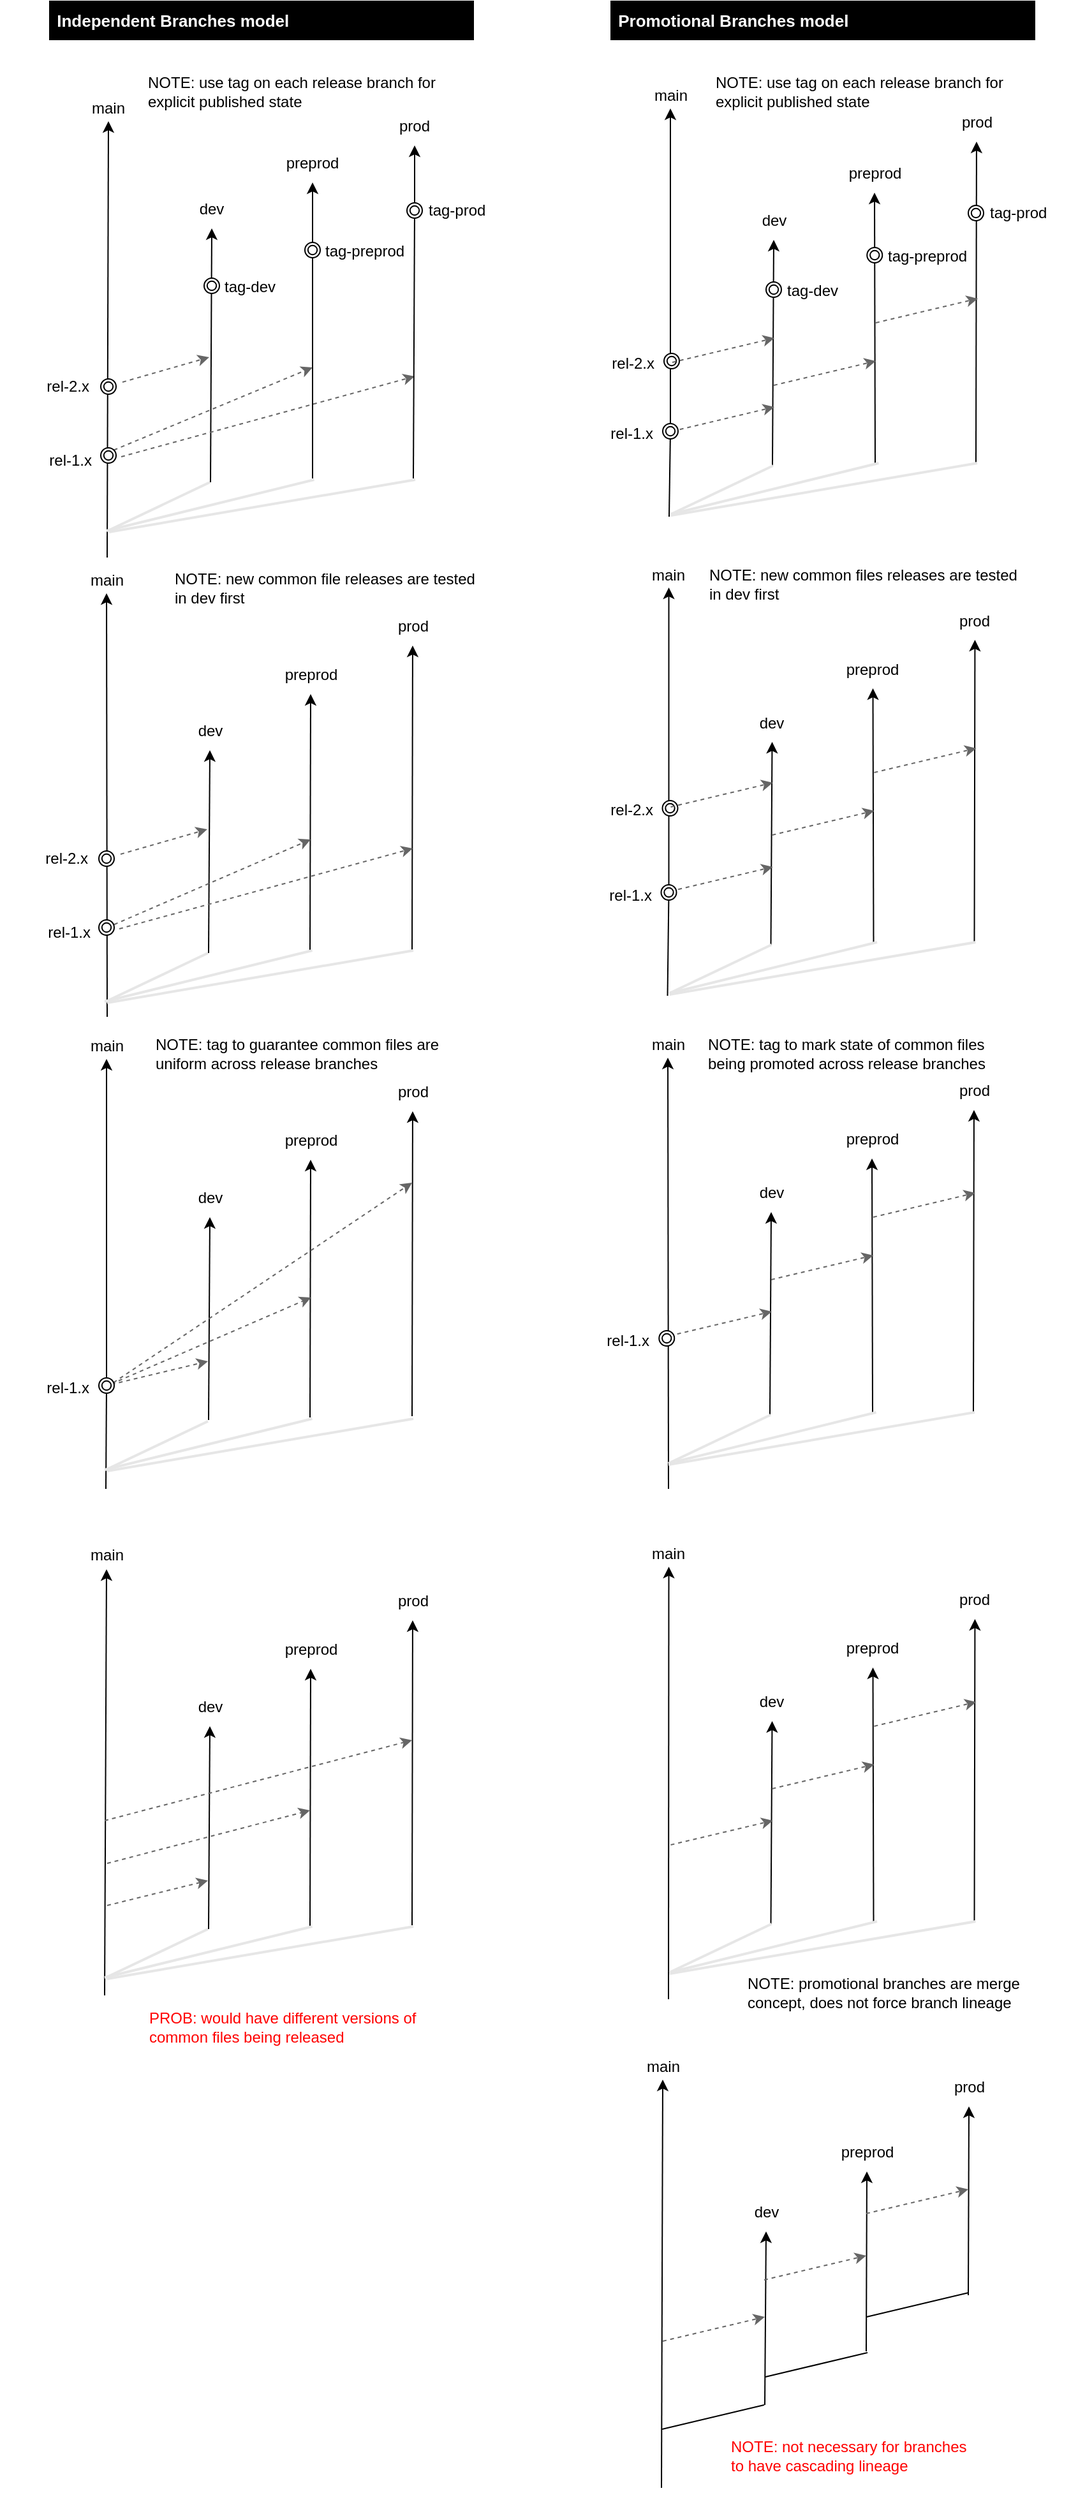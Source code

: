 <mxfile version="20.8.10" type="github">
  <diagram name="Page-1" id="BfglhBFAaLgnUbkgtS8U">
    <mxGraphModel dx="1004" dy="757" grid="1" gridSize="10" guides="1" tooltips="1" connect="1" arrows="1" fold="1" page="1" pageScale="1" pageWidth="850" pageHeight="1100" math="0" shadow="0">
      <root>
        <mxCell id="0" />
        <mxCell id="1" parent="0" />
        <mxCell id="_kzCFRDFW5OItWKDNAEy-1" value="" style="endArrow=classic;html=1;rounded=0;startArrow=none;" parent="1" edge="1">
          <mxGeometry width="50" height="50" relative="1" as="geometry">
            <mxPoint x="120" y="460" as="sourcePoint" />
            <mxPoint x="121" y="118" as="targetPoint" />
          </mxGeometry>
        </mxCell>
        <mxCell id="_kzCFRDFW5OItWKDNAEy-4" value="" style="endArrow=classic;html=1;rounded=0;entryX=0.5;entryY=1;entryDx=0;entryDy=0;" parent="1" target="_kzCFRDFW5OItWKDNAEy-9" edge="1">
          <mxGeometry width="50" height="50" relative="1" as="geometry">
            <mxPoint x="201" y="401" as="sourcePoint" />
            <mxPoint x="201" y="311" as="targetPoint" />
          </mxGeometry>
        </mxCell>
        <mxCell id="_kzCFRDFW5OItWKDNAEy-5" value="main" style="text;strokeColor=none;align=center;fillColor=none;html=1;verticalAlign=middle;whiteSpace=wrap;rounded=0;" parent="1" vertex="1">
          <mxGeometry x="91" y="93" width="60" height="30" as="geometry" />
        </mxCell>
        <mxCell id="_kzCFRDFW5OItWKDNAEy-6" value="" style="endArrow=classic;html=1;rounded=0;entryX=0.5;entryY=1;entryDx=0;entryDy=0;startArrow=none;" parent="1" source="_kzCFRDFW5OItWKDNAEy-56" target="_kzCFRDFW5OItWKDNAEy-10" edge="1">
          <mxGeometry width="50" height="50" relative="1" as="geometry">
            <mxPoint x="281" y="398" as="sourcePoint" />
            <mxPoint x="281" y="268" as="targetPoint" />
          </mxGeometry>
        </mxCell>
        <mxCell id="_kzCFRDFW5OItWKDNAEy-7" value="" style="endArrow=classic;html=1;rounded=0;startArrow=none;" parent="1" source="_kzCFRDFW5OItWKDNAEy-54" target="_kzCFRDFW5OItWKDNAEy-11" edge="1">
          <mxGeometry width="50" height="50" relative="1" as="geometry">
            <mxPoint x="360" y="398" as="sourcePoint" />
            <mxPoint x="361" y="228" as="targetPoint" />
          </mxGeometry>
        </mxCell>
        <mxCell id="_kzCFRDFW5OItWKDNAEy-9" value="dev" style="text;strokeColor=none;align=center;fillColor=none;html=1;verticalAlign=middle;whiteSpace=wrap;rounded=0;" parent="1" vertex="1">
          <mxGeometry x="172" y="172" width="60" height="30" as="geometry" />
        </mxCell>
        <mxCell id="_kzCFRDFW5OItWKDNAEy-10" value="preprod" style="text;strokeColor=none;align=center;fillColor=none;html=1;verticalAlign=middle;whiteSpace=wrap;rounded=0;" parent="1" vertex="1">
          <mxGeometry x="251" y="136" width="60" height="30" as="geometry" />
        </mxCell>
        <mxCell id="_kzCFRDFW5OItWKDNAEy-11" value="prod" style="text;strokeColor=none;align=center;fillColor=none;html=1;verticalAlign=middle;whiteSpace=wrap;rounded=0;" parent="1" vertex="1">
          <mxGeometry x="331" y="107" width="60" height="30" as="geometry" />
        </mxCell>
        <mxCell id="_kzCFRDFW5OItWKDNAEy-36" value="rel-2.x" style="text;strokeColor=none;align=right;fillColor=none;html=1;verticalAlign=middle;whiteSpace=wrap;rounded=0;" parent="1" vertex="1">
          <mxGeometry x="38" y="316" width="70" height="20" as="geometry" />
        </mxCell>
        <mxCell id="_kzCFRDFW5OItWKDNAEy-40" value="rel-1.x" style="text;strokeColor=none;align=right;fillColor=none;html=1;verticalAlign=middle;whiteSpace=wrap;rounded=0;" parent="1" vertex="1">
          <mxGeometry x="40" y="374" width="70" height="20" as="geometry" />
        </mxCell>
        <mxCell id="_kzCFRDFW5OItWKDNAEy-41" value="" style="endArrow=classic;html=1;rounded=0;exitX=1;exitY=0.5;exitDx=0;exitDy=0;dashed=1;fillColor=#f5f5f5;strokeColor=#666666;" parent="1" edge="1">
          <mxGeometry width="50" height="50" relative="1" as="geometry">
            <mxPoint x="131" y="381" as="sourcePoint" />
            <mxPoint x="361" y="318" as="targetPoint" />
          </mxGeometry>
        </mxCell>
        <mxCell id="_kzCFRDFW5OItWKDNAEy-42" value="" style="endArrow=classic;html=1;rounded=0;exitX=1;exitY=0;exitDx=0;exitDy=0;dashed=1;fillColor=#f5f5f5;strokeColor=#666666;" parent="1" edge="1" source="_kzCFRDFW5OItWKDNAEy-62">
          <mxGeometry width="50" height="50" relative="1" as="geometry">
            <mxPoint x="131" y="352.5" as="sourcePoint" />
            <mxPoint x="281" y="311" as="targetPoint" />
          </mxGeometry>
        </mxCell>
        <mxCell id="_kzCFRDFW5OItWKDNAEy-44" value="" style="endArrow=classic;html=1;rounded=0;exitX=1;exitY=0.5;exitDx=0;exitDy=0;dashed=1;fillColor=#f5f5f5;strokeColor=#666666;" parent="1" edge="1">
          <mxGeometry width="50" height="50" relative="1" as="geometry">
            <mxPoint x="132" y="322.5" as="sourcePoint" />
            <mxPoint x="200" y="303" as="targetPoint" />
          </mxGeometry>
        </mxCell>
        <mxCell id="_kzCFRDFW5OItWKDNAEy-49" value="tag-prod" style="text;strokeColor=none;align=left;fillColor=none;html=1;verticalAlign=middle;whiteSpace=wrap;rounded=0;" parent="1" vertex="1">
          <mxGeometry x="370" y="178" width="70" height="20" as="geometry" />
        </mxCell>
        <mxCell id="_kzCFRDFW5OItWKDNAEy-50" value="tag-preprod" style="text;strokeColor=none;align=left;fillColor=none;html=1;verticalAlign=middle;whiteSpace=wrap;rounded=0;" parent="1" vertex="1">
          <mxGeometry x="289" y="210" width="70" height="20" as="geometry" />
        </mxCell>
        <mxCell id="_kzCFRDFW5OItWKDNAEy-52" value="" style="ellipse;shape=doubleEllipse;whiteSpace=wrap;html=1;aspect=fixed;" parent="1" vertex="1">
          <mxGeometry x="196" y="241" width="12" height="12" as="geometry" />
        </mxCell>
        <mxCell id="_kzCFRDFW5OItWKDNAEy-55" value="" style="endArrow=none;html=1;rounded=0;startArrow=none;" parent="1" target="_kzCFRDFW5OItWKDNAEy-54" edge="1">
          <mxGeometry width="50" height="50" relative="1" as="geometry">
            <mxPoint x="360" y="398" as="sourcePoint" />
            <mxPoint x="360.941" y="159" as="targetPoint" />
          </mxGeometry>
        </mxCell>
        <mxCell id="_kzCFRDFW5OItWKDNAEy-54" value="" style="ellipse;shape=doubleEllipse;whiteSpace=wrap;html=1;aspect=fixed;" parent="1" vertex="1">
          <mxGeometry x="355" y="182" width="12" height="12" as="geometry" />
        </mxCell>
        <mxCell id="_kzCFRDFW5OItWKDNAEy-57" value="" style="endArrow=none;html=1;rounded=0;entryX=0.5;entryY=1;entryDx=0;entryDy=0;startArrow=none;" parent="1" target="_kzCFRDFW5OItWKDNAEy-56" edge="1">
          <mxGeometry width="50" height="50" relative="1" as="geometry">
            <mxPoint x="281" y="398" as="sourcePoint" />
            <mxPoint x="281" y="197" as="targetPoint" />
          </mxGeometry>
        </mxCell>
        <mxCell id="_kzCFRDFW5OItWKDNAEy-56" value="" style="ellipse;shape=doubleEllipse;whiteSpace=wrap;html=1;aspect=fixed;" parent="1" vertex="1">
          <mxGeometry x="275" y="213" width="12" height="12" as="geometry" />
        </mxCell>
        <mxCell id="_kzCFRDFW5OItWKDNAEy-58" value="tag-dev" style="text;strokeColor=none;align=left;fillColor=none;html=1;verticalAlign=middle;whiteSpace=wrap;rounded=0;" parent="1" vertex="1">
          <mxGeometry x="210" y="238" width="50" height="20" as="geometry" />
        </mxCell>
        <mxCell id="_kzCFRDFW5OItWKDNAEy-59" value="" style="ellipse;shape=doubleEllipse;whiteSpace=wrap;html=1;aspect=fixed;" parent="1" vertex="1">
          <mxGeometry x="115" y="320" width="12" height="12" as="geometry" />
        </mxCell>
        <mxCell id="_kzCFRDFW5OItWKDNAEy-62" value="" style="ellipse;shape=doubleEllipse;whiteSpace=wrap;html=1;aspect=fixed;" parent="1" vertex="1">
          <mxGeometry x="115" y="374" width="12" height="12" as="geometry" />
        </mxCell>
        <mxCell id="_kzCFRDFW5OItWKDNAEy-65" value="&lt;div style=&quot;font-size: 13px;&quot;&gt;&amp;nbsp;Independent Branches model&lt;br style=&quot;font-size: 13px;&quot;&gt;&lt;/div&gt;" style="rounded=0;whiteSpace=wrap;html=1;fillColor=#000000;align=left;fontSize=13;fontStyle=1;fontColor=#FFFFFF;" parent="1" vertex="1">
          <mxGeometry x="75" y="24" width="332" height="30" as="geometry" />
        </mxCell>
        <mxCell id="_kzCFRDFW5OItWKDNAEy-66" value="&lt;div style=&quot;font-size: 13px;&quot;&gt;&amp;nbsp;Promotional Branches model&lt;br style=&quot;font-size: 13px;&quot;&gt;&lt;/div&gt;" style="rounded=0;whiteSpace=wrap;html=1;fillColor=#000000;align=left;fontSize=13;fontStyle=1;fontColor=#FFFFFF;" parent="1" vertex="1">
          <mxGeometry x="515" y="24" width="332" height="30" as="geometry" />
        </mxCell>
        <mxCell id="_kzCFRDFW5OItWKDNAEy-191" value="" style="endArrow=classic;html=1;rounded=0;startArrow=none;" parent="1" source="_kzCFRDFW5OItWKDNAEy-203" edge="1">
          <mxGeometry width="50" height="50" relative="1" as="geometry">
            <mxPoint x="118.5" y="1173" as="sourcePoint" />
            <mxPoint x="119.5" y="853" as="targetPoint" />
          </mxGeometry>
        </mxCell>
        <mxCell id="_kzCFRDFW5OItWKDNAEy-193" value="" style="endArrow=classic;html=1;rounded=0;entryX=0.5;entryY=1;entryDx=0;entryDy=0;" parent="1" target="_kzCFRDFW5OItWKDNAEy-197" edge="1">
          <mxGeometry width="50" height="50" relative="1" as="geometry">
            <mxPoint x="199.5" y="1136" as="sourcePoint" />
            <mxPoint x="199.5" y="1046" as="targetPoint" />
          </mxGeometry>
        </mxCell>
        <mxCell id="_kzCFRDFW5OItWKDNAEy-194" value="main" style="text;strokeColor=none;align=center;fillColor=none;html=1;verticalAlign=middle;whiteSpace=wrap;rounded=0;" parent="1" vertex="1">
          <mxGeometry x="89.5" y="828" width="60" height="30" as="geometry" />
        </mxCell>
        <mxCell id="_kzCFRDFW5OItWKDNAEy-195" value="" style="endArrow=classic;html=1;rounded=0;entryX=0.5;entryY=1;entryDx=0;entryDy=0;startArrow=none;" parent="1" target="_kzCFRDFW5OItWKDNAEy-198" edge="1">
          <mxGeometry width="50" height="50" relative="1" as="geometry">
            <mxPoint x="279" y="1134" as="sourcePoint" />
            <mxPoint x="279.5" y="1003" as="targetPoint" />
          </mxGeometry>
        </mxCell>
        <mxCell id="_kzCFRDFW5OItWKDNAEy-196" value="" style="endArrow=classic;html=1;rounded=0;startArrow=none;" parent="1" target="_kzCFRDFW5OItWKDNAEy-199" edge="1">
          <mxGeometry width="50" height="50" relative="1" as="geometry">
            <mxPoint x="359" y="1133" as="sourcePoint" />
            <mxPoint x="359.5" y="963" as="targetPoint" />
          </mxGeometry>
        </mxCell>
        <mxCell id="_kzCFRDFW5OItWKDNAEy-197" value="dev" style="text;strokeColor=none;align=center;fillColor=none;html=1;verticalAlign=middle;whiteSpace=wrap;rounded=0;" parent="1" vertex="1">
          <mxGeometry x="170.5" y="947" width="60" height="30" as="geometry" />
        </mxCell>
        <mxCell id="_kzCFRDFW5OItWKDNAEy-198" value="preprod" style="text;strokeColor=none;align=center;fillColor=none;html=1;verticalAlign=middle;whiteSpace=wrap;rounded=0;" parent="1" vertex="1">
          <mxGeometry x="249.5" y="902" width="60" height="30" as="geometry" />
        </mxCell>
        <mxCell id="_kzCFRDFW5OItWKDNAEy-199" value="prod" style="text;strokeColor=none;align=center;fillColor=none;html=1;verticalAlign=middle;whiteSpace=wrap;rounded=0;" parent="1" vertex="1">
          <mxGeometry x="329.5" y="864" width="60" height="30" as="geometry" />
        </mxCell>
        <mxCell id="_kzCFRDFW5OItWKDNAEy-200" value="" style="endArrow=classic;html=1;rounded=0;dashed=1;fillColor=#f5f5f5;strokeColor=#666666;" parent="1" edge="1">
          <mxGeometry width="50" height="50" relative="1" as="geometry">
            <mxPoint x="120" y="1110" as="sourcePoint" />
            <mxPoint x="359" y="950" as="targetPoint" />
          </mxGeometry>
        </mxCell>
        <mxCell id="_kzCFRDFW5OItWKDNAEy-201" value="" style="endArrow=classic;html=1;rounded=0;dashed=1;fillColor=#f5f5f5;strokeColor=#666666;" parent="1" edge="1">
          <mxGeometry width="50" height="50" relative="1" as="geometry">
            <mxPoint x="118" y="1110" as="sourcePoint" />
            <mxPoint x="279.75" y="1040" as="targetPoint" />
          </mxGeometry>
        </mxCell>
        <mxCell id="_kzCFRDFW5OItWKDNAEy-202" value="" style="endArrow=classic;html=1;rounded=0;exitX=1;exitY=0.5;exitDx=0;exitDy=0;dashed=1;fillColor=#f5f5f5;strokeColor=#666666;" parent="1" edge="1">
          <mxGeometry width="50" height="50" relative="1" as="geometry">
            <mxPoint x="117.5" y="1109.5" as="sourcePoint" />
            <mxPoint x="199" y="1090" as="targetPoint" />
          </mxGeometry>
        </mxCell>
        <mxCell id="_kzCFRDFW5OItWKDNAEy-204" value="" style="endArrow=none;html=1;rounded=0;startArrow=none;" parent="1" target="_kzCFRDFW5OItWKDNAEy-203" edge="1">
          <mxGeometry width="50" height="50" relative="1" as="geometry">
            <mxPoint x="119" y="1190" as="sourcePoint" />
            <mxPoint x="119.5" y="853" as="targetPoint" />
          </mxGeometry>
        </mxCell>
        <mxCell id="_kzCFRDFW5OItWKDNAEy-203" value="" style="ellipse;shape=doubleEllipse;whiteSpace=wrap;html=1;aspect=fixed;" parent="1" vertex="1">
          <mxGeometry x="113.5" y="1103" width="12" height="12" as="geometry" />
        </mxCell>
        <mxCell id="_kzCFRDFW5OItWKDNAEy-205" value="rel-1.x" style="text;strokeColor=none;align=right;fillColor=none;html=1;verticalAlign=middle;whiteSpace=wrap;rounded=0;" parent="1" vertex="1">
          <mxGeometry x="38" y="1101" width="70" height="20" as="geometry" />
        </mxCell>
        <mxCell id="_kzCFRDFW5OItWKDNAEy-206" value="" style="endArrow=classic;html=1;rounded=0;startArrow=none;" parent="1" edge="1">
          <mxGeometry width="50" height="50" relative="1" as="geometry">
            <mxPoint x="120" y="820" as="sourcePoint" />
            <mxPoint x="119.5" y="488" as="targetPoint" />
          </mxGeometry>
        </mxCell>
        <mxCell id="_kzCFRDFW5OItWKDNAEy-208" value="" style="endArrow=classic;html=1;rounded=0;entryX=0.5;entryY=1;entryDx=0;entryDy=0;" parent="1" target="_kzCFRDFW5OItWKDNAEy-212" edge="1">
          <mxGeometry width="50" height="50" relative="1" as="geometry">
            <mxPoint x="199.5" y="770" as="sourcePoint" />
            <mxPoint x="199.5" y="680" as="targetPoint" />
          </mxGeometry>
        </mxCell>
        <mxCell id="_kzCFRDFW5OItWKDNAEy-209" value="main" style="text;strokeColor=none;align=center;fillColor=none;html=1;verticalAlign=middle;whiteSpace=wrap;rounded=0;" parent="1" vertex="1">
          <mxGeometry x="89.5" y="463" width="60" height="30" as="geometry" />
        </mxCell>
        <mxCell id="_kzCFRDFW5OItWKDNAEy-210" value="" style="endArrow=classic;html=1;rounded=0;entryX=0.5;entryY=1;entryDx=0;entryDy=0;startArrow=none;" parent="1" target="_kzCFRDFW5OItWKDNAEy-213" edge="1">
          <mxGeometry width="50" height="50" relative="1" as="geometry">
            <mxPoint x="279" y="768" as="sourcePoint" />
            <mxPoint x="279.5" y="638" as="targetPoint" />
          </mxGeometry>
        </mxCell>
        <mxCell id="_kzCFRDFW5OItWKDNAEy-211" value="" style="endArrow=classic;html=1;rounded=0;startArrow=none;" parent="1" target="_kzCFRDFW5OItWKDNAEy-214" edge="1">
          <mxGeometry width="50" height="50" relative="1" as="geometry">
            <mxPoint x="359" y="768" as="sourcePoint" />
            <mxPoint x="359.5" y="598" as="targetPoint" />
          </mxGeometry>
        </mxCell>
        <mxCell id="_kzCFRDFW5OItWKDNAEy-212" value="dev" style="text;strokeColor=none;align=center;fillColor=none;html=1;verticalAlign=middle;whiteSpace=wrap;rounded=0;" parent="1" vertex="1">
          <mxGeometry x="170.5" y="581" width="60" height="30" as="geometry" />
        </mxCell>
        <mxCell id="_kzCFRDFW5OItWKDNAEy-213" value="preprod" style="text;strokeColor=none;align=center;fillColor=none;html=1;verticalAlign=middle;whiteSpace=wrap;rounded=0;" parent="1" vertex="1">
          <mxGeometry x="249.5" y="537" width="60" height="30" as="geometry" />
        </mxCell>
        <mxCell id="_kzCFRDFW5OItWKDNAEy-214" value="prod" style="text;strokeColor=none;align=center;fillColor=none;html=1;verticalAlign=middle;whiteSpace=wrap;rounded=0;" parent="1" vertex="1">
          <mxGeometry x="329.5" y="499" width="60" height="30" as="geometry" />
        </mxCell>
        <mxCell id="_kzCFRDFW5OItWKDNAEy-215" value="rel-2.x" style="text;strokeColor=none;align=right;fillColor=none;html=1;verticalAlign=middle;whiteSpace=wrap;rounded=0;" parent="1" vertex="1">
          <mxGeometry x="36.5" y="686" width="70" height="20" as="geometry" />
        </mxCell>
        <mxCell id="_kzCFRDFW5OItWKDNAEy-217" value="rel-1.x" style="text;strokeColor=none;align=right;fillColor=none;html=1;verticalAlign=middle;whiteSpace=wrap;rounded=0;" parent="1" vertex="1">
          <mxGeometry x="38.5" y="744" width="70" height="20" as="geometry" />
        </mxCell>
        <mxCell id="_kzCFRDFW5OItWKDNAEy-218" value="" style="endArrow=classic;html=1;rounded=0;exitX=1;exitY=0.5;exitDx=0;exitDy=0;dashed=1;fillColor=#f5f5f5;strokeColor=#666666;" parent="1" edge="1">
          <mxGeometry width="50" height="50" relative="1" as="geometry">
            <mxPoint x="129.5" y="751" as="sourcePoint" />
            <mxPoint x="359.5" y="688" as="targetPoint" />
          </mxGeometry>
        </mxCell>
        <mxCell id="_kzCFRDFW5OItWKDNAEy-219" value="" style="endArrow=classic;html=1;rounded=0;dashed=1;fillColor=#f5f5f5;strokeColor=#666666;" parent="1" edge="1">
          <mxGeometry width="50" height="50" relative="1" as="geometry">
            <mxPoint x="120" y="750" as="sourcePoint" />
            <mxPoint x="279.5" y="681" as="targetPoint" />
          </mxGeometry>
        </mxCell>
        <mxCell id="_kzCFRDFW5OItWKDNAEy-220" value="" style="endArrow=classic;html=1;rounded=0;exitX=1;exitY=0.5;exitDx=0;exitDy=0;dashed=1;fillColor=#f5f5f5;strokeColor=#666666;" parent="1" edge="1">
          <mxGeometry width="50" height="50" relative="1" as="geometry">
            <mxPoint x="130.5" y="692.5" as="sourcePoint" />
            <mxPoint x="198.5" y="673" as="targetPoint" />
          </mxGeometry>
        </mxCell>
        <mxCell id="_kzCFRDFW5OItWKDNAEy-228" value="" style="ellipse;shape=doubleEllipse;whiteSpace=wrap;html=1;aspect=fixed;" parent="1" vertex="1">
          <mxGeometry x="113.5" y="690" width="12" height="12" as="geometry" />
        </mxCell>
        <mxCell id="_kzCFRDFW5OItWKDNAEy-230" value="" style="ellipse;shape=doubleEllipse;whiteSpace=wrap;html=1;aspect=fixed;" parent="1" vertex="1">
          <mxGeometry x="113.5" y="744" width="12" height="12" as="geometry" />
        </mxCell>
        <mxCell id="_kzCFRDFW5OItWKDNAEy-252" value="" style="endArrow=classic;html=1;rounded=0;startArrow=none;" parent="1" edge="1">
          <mxGeometry width="50" height="50" relative="1" as="geometry">
            <mxPoint x="560" y="1190" as="sourcePoint" />
            <mxPoint x="559.5" y="852" as="targetPoint" />
          </mxGeometry>
        </mxCell>
        <mxCell id="_kzCFRDFW5OItWKDNAEy-253" value="" style="endArrow=classic;html=1;rounded=0;entryX=0.5;entryY=1;entryDx=0;entryDy=0;" parent="1" target="_kzCFRDFW5OItWKDNAEy-257" edge="1">
          <mxGeometry width="50" height="50" relative="1" as="geometry">
            <mxPoint x="639.5" y="1132" as="sourcePoint" />
            <mxPoint x="639.5" y="1042" as="targetPoint" />
          </mxGeometry>
        </mxCell>
        <mxCell id="_kzCFRDFW5OItWKDNAEy-254" value="main" style="text;strokeColor=none;align=center;fillColor=none;html=1;verticalAlign=middle;whiteSpace=wrap;rounded=0;" parent="1" vertex="1">
          <mxGeometry x="529.5" y="827" width="60" height="30" as="geometry" />
        </mxCell>
        <mxCell id="_kzCFRDFW5OItWKDNAEy-255" value="" style="endArrow=classic;html=1;rounded=0;entryX=0.5;entryY=1;entryDx=0;entryDy=0;startArrow=none;startSize=6;" parent="1" target="_kzCFRDFW5OItWKDNAEy-258" edge="1">
          <mxGeometry width="50" height="50" relative="1" as="geometry">
            <mxPoint x="720" y="1130" as="sourcePoint" />
            <mxPoint x="719.5" y="1002" as="targetPoint" />
          </mxGeometry>
        </mxCell>
        <mxCell id="_kzCFRDFW5OItWKDNAEy-256" value="" style="endArrow=classic;html=1;rounded=0;startArrow=none;" parent="1" target="_kzCFRDFW5OItWKDNAEy-259" edge="1">
          <mxGeometry width="50" height="50" relative="1" as="geometry">
            <mxPoint x="799" y="1130" as="sourcePoint" />
            <mxPoint x="799.5" y="962" as="targetPoint" />
          </mxGeometry>
        </mxCell>
        <mxCell id="_kzCFRDFW5OItWKDNAEy-257" value="dev" style="text;strokeColor=none;align=center;fillColor=none;html=1;verticalAlign=middle;whiteSpace=wrap;rounded=0;" parent="1" vertex="1">
          <mxGeometry x="610.5" y="943" width="60" height="30" as="geometry" />
        </mxCell>
        <mxCell id="_kzCFRDFW5OItWKDNAEy-258" value="preprod" style="text;strokeColor=none;align=center;fillColor=none;html=1;verticalAlign=middle;whiteSpace=wrap;rounded=0;" parent="1" vertex="1">
          <mxGeometry x="689.5" y="901" width="60" height="30" as="geometry" />
        </mxCell>
        <mxCell id="_kzCFRDFW5OItWKDNAEy-259" value="prod" style="text;strokeColor=none;align=center;fillColor=none;html=1;verticalAlign=middle;whiteSpace=wrap;rounded=0;" parent="1" vertex="1">
          <mxGeometry x="769.5" y="863" width="60" height="30" as="geometry" />
        </mxCell>
        <mxCell id="_kzCFRDFW5OItWKDNAEy-260" value="" style="endArrow=classic;html=1;rounded=0;dashed=1;fillColor=#f5f5f5;strokeColor=#666666;" parent="1" edge="1">
          <mxGeometry width="50" height="50" relative="1" as="geometry">
            <mxPoint x="561" y="1070" as="sourcePoint" />
            <mxPoint x="641" y="1051" as="targetPoint" />
          </mxGeometry>
        </mxCell>
        <mxCell id="_kzCFRDFW5OItWKDNAEy-268" value="" style="endArrow=classic;html=1;rounded=0;dashed=1;fillColor=#f5f5f5;strokeColor=#666666;" parent="1" edge="1">
          <mxGeometry width="50" height="50" relative="1" as="geometry">
            <mxPoint x="640.5" y="1026" as="sourcePoint" />
            <mxPoint x="720.5" y="1007" as="targetPoint" />
          </mxGeometry>
        </mxCell>
        <mxCell id="_kzCFRDFW5OItWKDNAEy-269" value="" style="endArrow=classic;html=1;rounded=0;dashed=1;fillColor=#f5f5f5;strokeColor=#666666;" parent="1" edge="1">
          <mxGeometry width="50" height="50" relative="1" as="geometry">
            <mxPoint x="720.5" y="977" as="sourcePoint" />
            <mxPoint x="800.5" y="958" as="targetPoint" />
          </mxGeometry>
        </mxCell>
        <mxCell id="_kzCFRDFW5OItWKDNAEy-340" value="" style="endArrow=classic;html=1;rounded=0;startArrow=none;" parent="1" edge="1">
          <mxGeometry width="50" height="50" relative="1" as="geometry">
            <mxPoint x="118" y="1587" as="sourcePoint" />
            <mxPoint x="119.5" y="1253" as="targetPoint" />
          </mxGeometry>
        </mxCell>
        <mxCell id="_kzCFRDFW5OItWKDNAEy-342" value="" style="endArrow=classic;html=1;rounded=0;entryX=0.5;entryY=1;entryDx=0;entryDy=0;" parent="1" edge="1">
          <mxGeometry width="50" height="50" relative="1" as="geometry">
            <mxPoint x="199.5" y="1535" as="sourcePoint" />
            <mxPoint x="200.5" y="1376" as="targetPoint" />
          </mxGeometry>
        </mxCell>
        <mxCell id="_kzCFRDFW5OItWKDNAEy-343" value="main" style="text;strokeColor=none;align=center;fillColor=none;html=1;verticalAlign=middle;whiteSpace=wrap;rounded=0;" parent="1" vertex="1">
          <mxGeometry x="89.5" y="1227" width="60" height="30" as="geometry" />
        </mxCell>
        <mxCell id="_kzCFRDFW5OItWKDNAEy-344" value="" style="endArrow=classic;html=1;rounded=0;entryX=0.5;entryY=1;entryDx=0;entryDy=0;startArrow=none;" parent="1" target="_kzCFRDFW5OItWKDNAEy-347" edge="1">
          <mxGeometry width="50" height="50" relative="1" as="geometry">
            <mxPoint x="279" y="1533" as="sourcePoint" />
            <mxPoint x="279.5" y="1402" as="targetPoint" />
          </mxGeometry>
        </mxCell>
        <mxCell id="_kzCFRDFW5OItWKDNAEy-345" value="" style="endArrow=classic;html=1;rounded=0;startArrow=none;" parent="1" target="_kzCFRDFW5OItWKDNAEy-348" edge="1">
          <mxGeometry width="50" height="50" relative="1" as="geometry">
            <mxPoint x="359" y="1532" as="sourcePoint" />
            <mxPoint x="359.5" y="1362" as="targetPoint" />
          </mxGeometry>
        </mxCell>
        <mxCell id="_kzCFRDFW5OItWKDNAEy-346" value="dev" style="text;strokeColor=none;align=center;fillColor=none;html=1;verticalAlign=middle;whiteSpace=wrap;rounded=0;" parent="1" vertex="1">
          <mxGeometry x="170.5" y="1346" width="60" height="30" as="geometry" />
        </mxCell>
        <mxCell id="_kzCFRDFW5OItWKDNAEy-347" value="preprod" style="text;strokeColor=none;align=center;fillColor=none;html=1;verticalAlign=middle;whiteSpace=wrap;rounded=0;" parent="1" vertex="1">
          <mxGeometry x="249.5" y="1301" width="60" height="30" as="geometry" />
        </mxCell>
        <mxCell id="_kzCFRDFW5OItWKDNAEy-348" value="prod" style="text;strokeColor=none;align=center;fillColor=none;html=1;verticalAlign=middle;whiteSpace=wrap;rounded=0;" parent="1" vertex="1">
          <mxGeometry x="329.5" y="1263" width="60" height="30" as="geometry" />
        </mxCell>
        <mxCell id="_kzCFRDFW5OItWKDNAEy-355" value="" style="endArrow=classic;html=1;rounded=0;exitX=1;exitY=0.5;exitDx=0;exitDy=0;dashed=1;fillColor=#f5f5f5;strokeColor=#666666;" parent="1" edge="1">
          <mxGeometry width="50" height="50" relative="1" as="geometry">
            <mxPoint x="118" y="1450" as="sourcePoint" />
            <mxPoint x="359" y="1387" as="targetPoint" />
          </mxGeometry>
        </mxCell>
        <mxCell id="_kzCFRDFW5OItWKDNAEy-356" value="" style="endArrow=classic;html=1;rounded=0;exitX=1;exitY=0.5;exitDx=0;exitDy=0;dashed=1;fillColor=#f5f5f5;strokeColor=#666666;" parent="1" edge="1">
          <mxGeometry width="50" height="50" relative="1" as="geometry">
            <mxPoint x="120" y="1483.5" as="sourcePoint" />
            <mxPoint x="279" y="1442" as="targetPoint" />
          </mxGeometry>
        </mxCell>
        <mxCell id="_kzCFRDFW5OItWKDNAEy-357" value="" style="endArrow=classic;html=1;rounded=0;exitX=1;exitY=0.5;exitDx=0;exitDy=0;dashed=1;fillColor=#f5f5f5;strokeColor=#666666;" parent="1" edge="1">
          <mxGeometry width="50" height="50" relative="1" as="geometry">
            <mxPoint x="120" y="1516.5" as="sourcePoint" />
            <mxPoint x="199" y="1497" as="targetPoint" />
          </mxGeometry>
        </mxCell>
        <mxCell id="7XaKORpLVI9cMn0TTe21-15" value="PROB: would have different versions of common files being released" style="text;strokeColor=none;align=left;fillColor=none;html=1;verticalAlign=middle;whiteSpace=wrap;rounded=0;fontColor=#FF0000;" vertex="1" parent="1">
          <mxGeometry x="151" y="1597" width="250" height="30" as="geometry" />
        </mxCell>
        <mxCell id="7XaKORpLVI9cMn0TTe21-18" value="NOTE: tag to guarantee common files are uniform across release branches" style="text;strokeColor=none;align=left;fillColor=none;html=1;verticalAlign=middle;whiteSpace=wrap;rounded=0;fontColor=#000000;" vertex="1" parent="1">
          <mxGeometry x="156" y="834" width="250" height="30" as="geometry" />
        </mxCell>
        <mxCell id="7XaKORpLVI9cMn0TTe21-19" value="NOTE: new common file releases are tested in dev first" style="text;strokeColor=none;align=left;fillColor=none;html=1;verticalAlign=middle;whiteSpace=wrap;rounded=0;fontColor=#000000;" vertex="1" parent="1">
          <mxGeometry x="170.5" y="469" width="250" height="30" as="geometry" />
        </mxCell>
        <mxCell id="7XaKORpLVI9cMn0TTe21-20" value="NOTE: use tag on each release branch for explicit published state" style="text;strokeColor=none;align=left;fillColor=none;html=1;verticalAlign=middle;whiteSpace=wrap;rounded=0;fontColor=#000000;" vertex="1" parent="1">
          <mxGeometry x="149.5" y="80" width="250" height="30" as="geometry" />
        </mxCell>
        <mxCell id="7XaKORpLVI9cMn0TTe21-22" value="NOTE: tag to mark state of common files being promoted across release branches" style="text;strokeColor=none;align=left;fillColor=none;html=1;verticalAlign=middle;whiteSpace=wrap;rounded=0;fontColor=#000000;" vertex="1" parent="1">
          <mxGeometry x="588.75" y="834" width="250" height="30" as="geometry" />
        </mxCell>
        <mxCell id="7XaKORpLVI9cMn0TTe21-23" value="" style="endArrow=none;html=1;strokeWidth=2;rounded=0;fontColor=#000000;startSize=6;strokeColor=#E6E6E6;" edge="1" parent="1">
          <mxGeometry width="50" height="50" relative="1" as="geometry">
            <mxPoint x="560" y="1170" as="sourcePoint" />
            <mxPoint x="640" y="1132" as="targetPoint" />
          </mxGeometry>
        </mxCell>
        <mxCell id="7XaKORpLVI9cMn0TTe21-24" value="" style="endArrow=none;html=1;strokeWidth=2;rounded=0;fontColor=#000000;startSize=6;strokeColor=#E6E6E6;" edge="1" parent="1">
          <mxGeometry width="50" height="50" relative="1" as="geometry">
            <mxPoint x="560" y="1170" as="sourcePoint" />
            <mxPoint x="722.75" y="1130" as="targetPoint" />
          </mxGeometry>
        </mxCell>
        <mxCell id="7XaKORpLVI9cMn0TTe21-25" value="" style="endArrow=none;html=1;strokeWidth=2;rounded=0;fontColor=#000000;startSize=6;strokeColor=#E6E6E6;" edge="1" parent="1">
          <mxGeometry width="50" height="50" relative="1" as="geometry">
            <mxPoint x="560" y="1171" as="sourcePoint" />
            <mxPoint x="800" y="1130" as="targetPoint" />
          </mxGeometry>
        </mxCell>
        <mxCell id="7XaKORpLVI9cMn0TTe21-31" value="" style="endArrow=classic;html=1;rounded=0;startArrow=none;" edge="1" parent="1">
          <mxGeometry width="50" height="50" relative="1" as="geometry">
            <mxPoint x="554.5" y="1973" as="sourcePoint" />
            <mxPoint x="555.5" y="1653" as="targetPoint" />
          </mxGeometry>
        </mxCell>
        <mxCell id="7XaKORpLVI9cMn0TTe21-32" value="" style="endArrow=classic;html=1;rounded=0;entryX=0.5;entryY=1;entryDx=0;entryDy=0;" edge="1" parent="1" target="7XaKORpLVI9cMn0TTe21-36">
          <mxGeometry width="50" height="50" relative="1" as="geometry">
            <mxPoint x="635.5" y="1908" as="sourcePoint" />
            <mxPoint x="636.75" y="1789" as="targetPoint" />
          </mxGeometry>
        </mxCell>
        <mxCell id="7XaKORpLVI9cMn0TTe21-33" value="main" style="text;strokeColor=none;align=center;fillColor=none;html=1;verticalAlign=middle;whiteSpace=wrap;rounded=0;" vertex="1" parent="1">
          <mxGeometry x="525.5" y="1628" width="60" height="30" as="geometry" />
        </mxCell>
        <mxCell id="7XaKORpLVI9cMn0TTe21-34" value="" style="endArrow=classic;html=1;rounded=0;startArrow=none;entryX=0.5;entryY=1;entryDx=0;entryDy=0;" edge="1" parent="1" target="7XaKORpLVI9cMn0TTe21-37">
          <mxGeometry width="50" height="50" relative="1" as="geometry">
            <mxPoint x="715" y="1866" as="sourcePoint" />
            <mxPoint x="715.75" y="1750" as="targetPoint" />
          </mxGeometry>
        </mxCell>
        <mxCell id="7XaKORpLVI9cMn0TTe21-35" value="" style="endArrow=classic;html=1;rounded=0;startArrow=none;entryX=0.5;entryY=1;entryDx=0;entryDy=0;" edge="1" parent="1" target="7XaKORpLVI9cMn0TTe21-38">
          <mxGeometry width="50" height="50" relative="1" as="geometry">
            <mxPoint x="795" y="1822" as="sourcePoint" />
            <mxPoint x="795.75" y="1698" as="targetPoint" />
          </mxGeometry>
        </mxCell>
        <mxCell id="7XaKORpLVI9cMn0TTe21-36" value="dev" style="text;strokeColor=none;align=center;fillColor=none;html=1;verticalAlign=middle;whiteSpace=wrap;rounded=0;" vertex="1" parent="1">
          <mxGeometry x="606.5" y="1742" width="60" height="30" as="geometry" />
        </mxCell>
        <mxCell id="7XaKORpLVI9cMn0TTe21-37" value="preprod" style="text;strokeColor=none;align=center;fillColor=none;html=1;verticalAlign=middle;whiteSpace=wrap;rounded=0;" vertex="1" parent="1">
          <mxGeometry x="685.5" y="1695" width="60" height="30" as="geometry" />
        </mxCell>
        <mxCell id="7XaKORpLVI9cMn0TTe21-38" value="prod" style="text;strokeColor=none;align=center;fillColor=none;html=1;verticalAlign=middle;whiteSpace=wrap;rounded=0;" vertex="1" parent="1">
          <mxGeometry x="765.5" y="1644" width="60" height="30" as="geometry" />
        </mxCell>
        <mxCell id="7XaKORpLVI9cMn0TTe21-42" value="&lt;div&gt;NOTE: not necessary for branches&lt;/div&gt;&lt;div&gt;to have cascading lineage&lt;br&gt;&lt;/div&gt;" style="text;strokeColor=none;align=left;fillColor=none;html=1;verticalAlign=middle;whiteSpace=wrap;rounded=0;fontColor=#FF0000;" vertex="1" parent="1">
          <mxGeometry x="607.25" y="1933" width="194.25" height="30" as="geometry" />
        </mxCell>
        <mxCell id="7XaKORpLVI9cMn0TTe21-43" value="" style="endArrow=none;html=1;rounded=0;fillColor=#f5f5f5;strokeColor=#000000;strokeWidth=1;endFill=0;" edge="1" parent="1">
          <mxGeometry width="50" height="50" relative="1" as="geometry">
            <mxPoint x="555" y="1927" as="sourcePoint" />
            <mxPoint x="635" y="1908" as="targetPoint" />
          </mxGeometry>
        </mxCell>
        <mxCell id="7XaKORpLVI9cMn0TTe21-44" value="" style="endArrow=none;html=1;rounded=0;fillColor=#f5f5f5;strokeColor=#000000;strokeWidth=1;endFill=0;" edge="1" parent="1">
          <mxGeometry width="50" height="50" relative="1" as="geometry">
            <mxPoint x="636" y="1886" as="sourcePoint" />
            <mxPoint x="716" y="1867" as="targetPoint" />
          </mxGeometry>
        </mxCell>
        <mxCell id="7XaKORpLVI9cMn0TTe21-45" value="" style="endArrow=none;html=1;rounded=0;fillColor=#f5f5f5;strokeColor=#000000;strokeWidth=1;endFill=0;" edge="1" parent="1">
          <mxGeometry width="50" height="50" relative="1" as="geometry">
            <mxPoint x="715.25" y="1839" as="sourcePoint" />
            <mxPoint x="795.25" y="1820" as="targetPoint" />
          </mxGeometry>
        </mxCell>
        <mxCell id="7XaKORpLVI9cMn0TTe21-46" value="" style="endArrow=classic;html=1;rounded=0;dashed=1;fillColor=#f5f5f5;strokeColor=#666666;" edge="1" parent="1">
          <mxGeometry width="50" height="50" relative="1" as="geometry">
            <mxPoint x="555.5" y="1858" as="sourcePoint" />
            <mxPoint x="635.5" y="1839" as="targetPoint" />
          </mxGeometry>
        </mxCell>
        <mxCell id="7XaKORpLVI9cMn0TTe21-47" value="" style="endArrow=classic;html=1;rounded=0;dashed=1;fillColor=#f5f5f5;strokeColor=#666666;" edge="1" parent="1">
          <mxGeometry width="50" height="50" relative="1" as="geometry">
            <mxPoint x="635" y="1810" as="sourcePoint" />
            <mxPoint x="715" y="1791" as="targetPoint" />
          </mxGeometry>
        </mxCell>
        <mxCell id="7XaKORpLVI9cMn0TTe21-48" value="" style="endArrow=classic;html=1;rounded=0;dashed=1;fillColor=#f5f5f5;strokeColor=#666666;" edge="1" parent="1">
          <mxGeometry width="50" height="50" relative="1" as="geometry">
            <mxPoint x="715" y="1758" as="sourcePoint" />
            <mxPoint x="795" y="1739" as="targetPoint" />
          </mxGeometry>
        </mxCell>
        <mxCell id="7XaKORpLVI9cMn0TTe21-51" value="" style="endArrow=classic;html=1;rounded=0;startArrow=none;" edge="1" parent="1" source="7XaKORpLVI9cMn0TTe21-66">
          <mxGeometry width="50" height="50" relative="1" as="geometry">
            <mxPoint x="559.25" y="803.5" as="sourcePoint" />
            <mxPoint x="560.25" y="483.5" as="targetPoint" />
          </mxGeometry>
        </mxCell>
        <mxCell id="7XaKORpLVI9cMn0TTe21-52" value="" style="endArrow=classic;html=1;rounded=0;entryX=0.5;entryY=1;entryDx=0;entryDy=0;" edge="1" parent="1" target="7XaKORpLVI9cMn0TTe21-56">
          <mxGeometry width="50" height="50" relative="1" as="geometry">
            <mxPoint x="640.25" y="763.5" as="sourcePoint" />
            <mxPoint x="640.25" y="673.5" as="targetPoint" />
          </mxGeometry>
        </mxCell>
        <mxCell id="7XaKORpLVI9cMn0TTe21-53" value="main" style="text;strokeColor=none;align=center;fillColor=none;html=1;verticalAlign=middle;whiteSpace=wrap;rounded=0;" vertex="1" parent="1">
          <mxGeometry x="530.25" y="458.5" width="60" height="30" as="geometry" />
        </mxCell>
        <mxCell id="7XaKORpLVI9cMn0TTe21-54" value="" style="endArrow=classic;html=1;rounded=0;entryX=0.5;entryY=1;entryDx=0;entryDy=0;startArrow=none;startSize=6;" edge="1" parent="1" target="7XaKORpLVI9cMn0TTe21-57">
          <mxGeometry width="50" height="50" relative="1" as="geometry">
            <mxPoint x="720.75" y="761.5" as="sourcePoint" />
            <mxPoint x="720.25" y="633.5" as="targetPoint" />
          </mxGeometry>
        </mxCell>
        <mxCell id="7XaKORpLVI9cMn0TTe21-55" value="" style="endArrow=classic;html=1;rounded=0;startArrow=none;" edge="1" parent="1" target="7XaKORpLVI9cMn0TTe21-58">
          <mxGeometry width="50" height="50" relative="1" as="geometry">
            <mxPoint x="799.75" y="761.5" as="sourcePoint" />
            <mxPoint x="800.25" y="593.5" as="targetPoint" />
          </mxGeometry>
        </mxCell>
        <mxCell id="7XaKORpLVI9cMn0TTe21-56" value="dev" style="text;strokeColor=none;align=center;fillColor=none;html=1;verticalAlign=middle;whiteSpace=wrap;rounded=0;" vertex="1" parent="1">
          <mxGeometry x="611.25" y="574.5" width="60" height="30" as="geometry" />
        </mxCell>
        <mxCell id="7XaKORpLVI9cMn0TTe21-57" value="preprod" style="text;strokeColor=none;align=center;fillColor=none;html=1;verticalAlign=middle;whiteSpace=wrap;rounded=0;" vertex="1" parent="1">
          <mxGeometry x="690.25" y="532.5" width="60" height="30" as="geometry" />
        </mxCell>
        <mxCell id="7XaKORpLVI9cMn0TTe21-58" value="prod" style="text;strokeColor=none;align=center;fillColor=none;html=1;verticalAlign=middle;whiteSpace=wrap;rounded=0;" vertex="1" parent="1">
          <mxGeometry x="770.25" y="494.5" width="60" height="30" as="geometry" />
        </mxCell>
        <mxCell id="7XaKORpLVI9cMn0TTe21-59" value="" style="endArrow=classic;html=1;rounded=0;dashed=1;fillColor=#f5f5f5;strokeColor=#666666;" edge="1" parent="1">
          <mxGeometry width="50" height="50" relative="1" as="geometry">
            <mxPoint x="561.75" y="721.5" as="sourcePoint" />
            <mxPoint x="641.75" y="702.5" as="targetPoint" />
          </mxGeometry>
        </mxCell>
        <mxCell id="7XaKORpLVI9cMn0TTe21-60" value="" style="endArrow=classic;html=1;rounded=0;dashed=1;fillColor=#f5f5f5;strokeColor=#666666;" edge="1" parent="1">
          <mxGeometry width="50" height="50" relative="1" as="geometry">
            <mxPoint x="641.25" y="677.5" as="sourcePoint" />
            <mxPoint x="721.25" y="658.5" as="targetPoint" />
          </mxGeometry>
        </mxCell>
        <mxCell id="7XaKORpLVI9cMn0TTe21-61" value="" style="endArrow=classic;html=1;rounded=0;dashed=1;fillColor=#f5f5f5;strokeColor=#666666;" edge="1" parent="1">
          <mxGeometry width="50" height="50" relative="1" as="geometry">
            <mxPoint x="721.25" y="628.5" as="sourcePoint" />
            <mxPoint x="801.25" y="609.5" as="targetPoint" />
          </mxGeometry>
        </mxCell>
        <mxCell id="7XaKORpLVI9cMn0TTe21-62" value="NOTE: new common files releases are tested in dev first" style="text;strokeColor=none;align=left;fillColor=none;html=1;verticalAlign=middle;whiteSpace=wrap;rounded=0;fontColor=#000000;" vertex="1" parent="1">
          <mxGeometry x="589.5" y="465.5" width="250" height="30" as="geometry" />
        </mxCell>
        <mxCell id="7XaKORpLVI9cMn0TTe21-63" value="" style="endArrow=none;html=1;strokeWidth=2;rounded=0;fontColor=#000000;startSize=6;strokeColor=#E6E6E6;" edge="1" parent="1">
          <mxGeometry width="50" height="50" relative="1" as="geometry">
            <mxPoint x="560.75" y="801.5" as="sourcePoint" />
            <mxPoint x="640.75" y="763.5" as="targetPoint" />
          </mxGeometry>
        </mxCell>
        <mxCell id="7XaKORpLVI9cMn0TTe21-64" value="" style="endArrow=none;html=1;strokeWidth=2;rounded=0;fontColor=#000000;startSize=6;strokeColor=#E6E6E6;" edge="1" parent="1">
          <mxGeometry width="50" height="50" relative="1" as="geometry">
            <mxPoint x="560.75" y="801.5" as="sourcePoint" />
            <mxPoint x="723.5" y="761.5" as="targetPoint" />
          </mxGeometry>
        </mxCell>
        <mxCell id="7XaKORpLVI9cMn0TTe21-65" value="" style="endArrow=none;html=1;strokeWidth=2;rounded=0;fontColor=#000000;startSize=6;strokeColor=#E6E6E6;" edge="1" parent="1">
          <mxGeometry width="50" height="50" relative="1" as="geometry">
            <mxPoint x="560.75" y="802.5" as="sourcePoint" />
            <mxPoint x="800.75" y="761.5" as="targetPoint" />
          </mxGeometry>
        </mxCell>
        <mxCell id="7XaKORpLVI9cMn0TTe21-67" value="" style="endArrow=none;html=1;rounded=0;startArrow=none;" edge="1" parent="1" target="7XaKORpLVI9cMn0TTe21-66">
          <mxGeometry width="50" height="50" relative="1" as="geometry">
            <mxPoint x="559.25" y="803.5" as="sourcePoint" />
            <mxPoint x="560.25" y="483.5" as="targetPoint" />
          </mxGeometry>
        </mxCell>
        <mxCell id="7XaKORpLVI9cMn0TTe21-66" value="" style="ellipse;shape=doubleEllipse;whiteSpace=wrap;html=1;aspect=fixed;" vertex="1" parent="1">
          <mxGeometry x="554.25" y="716.5" width="12" height="12" as="geometry" />
        </mxCell>
        <mxCell id="7XaKORpLVI9cMn0TTe21-68" value="rel-1.x" style="text;strokeColor=none;align=right;fillColor=none;html=1;verticalAlign=middle;whiteSpace=wrap;rounded=0;" vertex="1" parent="1">
          <mxGeometry x="479" y="714.5" width="70" height="20" as="geometry" />
        </mxCell>
        <mxCell id="7XaKORpLVI9cMn0TTe21-72" value="" style="ellipse;shape=doubleEllipse;whiteSpace=wrap;html=1;aspect=fixed;" vertex="1" parent="1">
          <mxGeometry x="555.25" y="650.5" width="12" height="12" as="geometry" />
        </mxCell>
        <mxCell id="7XaKORpLVI9cMn0TTe21-73" value="rel-2.x" style="text;strokeColor=none;align=right;fillColor=none;html=1;verticalAlign=middle;whiteSpace=wrap;rounded=0;" vertex="1" parent="1">
          <mxGeometry x="480" y="647.5" width="70" height="20" as="geometry" />
        </mxCell>
        <mxCell id="7XaKORpLVI9cMn0TTe21-74" value="" style="endArrow=classic;html=1;rounded=0;dashed=1;fillColor=#f5f5f5;strokeColor=#666666;" edge="1" parent="1">
          <mxGeometry width="50" height="50" relative="1" as="geometry">
            <mxPoint x="561.75" y="655.5" as="sourcePoint" />
            <mxPoint x="641.75" y="636.5" as="targetPoint" />
          </mxGeometry>
        </mxCell>
        <mxCell id="7XaKORpLVI9cMn0TTe21-75" value="" style="ellipse;shape=doubleEllipse;whiteSpace=wrap;html=1;aspect=fixed;" vertex="1" parent="1">
          <mxGeometry x="552.63" y="1066" width="12" height="12" as="geometry" />
        </mxCell>
        <mxCell id="7XaKORpLVI9cMn0TTe21-76" value="rel-1.x" style="text;strokeColor=none;align=right;fillColor=none;html=1;verticalAlign=middle;whiteSpace=wrap;rounded=0;" vertex="1" parent="1">
          <mxGeometry x="477.38" y="1064" width="70" height="20" as="geometry" />
        </mxCell>
        <mxCell id="7XaKORpLVI9cMn0TTe21-96" value="" style="endArrow=classic;html=1;rounded=0;startArrow=none;" edge="1" parent="1" source="7XaKORpLVI9cMn0TTe21-112">
          <mxGeometry width="50" height="50" relative="1" as="geometry">
            <mxPoint x="560.5" y="428" as="sourcePoint" />
            <mxPoint x="561.5" y="108" as="targetPoint" />
          </mxGeometry>
        </mxCell>
        <mxCell id="7XaKORpLVI9cMn0TTe21-97" value="" style="endArrow=classic;html=1;rounded=0;entryX=0.5;entryY=1;entryDx=0;entryDy=0;" edge="1" parent="1" target="7XaKORpLVI9cMn0TTe21-101">
          <mxGeometry width="50" height="50" relative="1" as="geometry">
            <mxPoint x="641.5" y="388" as="sourcePoint" />
            <mxPoint x="641.5" y="298" as="targetPoint" />
          </mxGeometry>
        </mxCell>
        <mxCell id="7XaKORpLVI9cMn0TTe21-98" value="main" style="text;strokeColor=none;align=center;fillColor=none;html=1;verticalAlign=middle;whiteSpace=wrap;rounded=0;" vertex="1" parent="1">
          <mxGeometry x="531.5" y="83" width="60" height="30" as="geometry" />
        </mxCell>
        <mxCell id="7XaKORpLVI9cMn0TTe21-99" value="" style="endArrow=classic;html=1;rounded=0;entryX=0.5;entryY=1;entryDx=0;entryDy=0;startArrow=none;startSize=6;" edge="1" parent="1" target="7XaKORpLVI9cMn0TTe21-102">
          <mxGeometry width="50" height="50" relative="1" as="geometry">
            <mxPoint x="722" y="386" as="sourcePoint" />
            <mxPoint x="721.5" y="258" as="targetPoint" />
          </mxGeometry>
        </mxCell>
        <mxCell id="7XaKORpLVI9cMn0TTe21-100" value="" style="endArrow=classic;html=1;rounded=0;startArrow=none;" edge="1" parent="1" target="7XaKORpLVI9cMn0TTe21-103">
          <mxGeometry width="50" height="50" relative="1" as="geometry">
            <mxPoint x="801" y="386" as="sourcePoint" />
            <mxPoint x="801.5" y="218" as="targetPoint" />
          </mxGeometry>
        </mxCell>
        <mxCell id="7XaKORpLVI9cMn0TTe21-101" value="dev" style="text;strokeColor=none;align=center;fillColor=none;html=1;verticalAlign=middle;whiteSpace=wrap;rounded=0;" vertex="1" parent="1">
          <mxGeometry x="612.5" y="181" width="60" height="30" as="geometry" />
        </mxCell>
        <mxCell id="7XaKORpLVI9cMn0TTe21-102" value="preprod" style="text;strokeColor=none;align=center;fillColor=none;html=1;verticalAlign=middle;whiteSpace=wrap;rounded=0;" vertex="1" parent="1">
          <mxGeometry x="691.5" y="144" width="60" height="30" as="geometry" />
        </mxCell>
        <mxCell id="7XaKORpLVI9cMn0TTe21-103" value="prod" style="text;strokeColor=none;align=center;fillColor=none;html=1;verticalAlign=middle;whiteSpace=wrap;rounded=0;" vertex="1" parent="1">
          <mxGeometry x="771.5" y="104" width="60" height="30" as="geometry" />
        </mxCell>
        <mxCell id="7XaKORpLVI9cMn0TTe21-104" value="" style="endArrow=classic;html=1;rounded=0;dashed=1;fillColor=#f5f5f5;strokeColor=#666666;" edge="1" parent="1">
          <mxGeometry width="50" height="50" relative="1" as="geometry">
            <mxPoint x="563" y="361" as="sourcePoint" />
            <mxPoint x="643" y="342" as="targetPoint" />
          </mxGeometry>
        </mxCell>
        <mxCell id="7XaKORpLVI9cMn0TTe21-105" value="" style="endArrow=classic;html=1;rounded=0;dashed=1;fillColor=#f5f5f5;strokeColor=#666666;" edge="1" parent="1">
          <mxGeometry width="50" height="50" relative="1" as="geometry">
            <mxPoint x="642.5" y="325" as="sourcePoint" />
            <mxPoint x="722.5" y="306" as="targetPoint" />
          </mxGeometry>
        </mxCell>
        <mxCell id="7XaKORpLVI9cMn0TTe21-106" value="" style="endArrow=classic;html=1;rounded=0;dashed=1;fillColor=#f5f5f5;strokeColor=#666666;" edge="1" parent="1">
          <mxGeometry width="50" height="50" relative="1" as="geometry">
            <mxPoint x="722.5" y="276" as="sourcePoint" />
            <mxPoint x="802.5" y="257" as="targetPoint" />
          </mxGeometry>
        </mxCell>
        <mxCell id="7XaKORpLVI9cMn0TTe21-108" value="" style="endArrow=none;html=1;strokeWidth=2;rounded=0;fontColor=#000000;startSize=6;strokeColor=#E6E6E6;" edge="1" parent="1">
          <mxGeometry width="50" height="50" relative="1" as="geometry">
            <mxPoint x="562" y="426" as="sourcePoint" />
            <mxPoint x="642" y="388" as="targetPoint" />
          </mxGeometry>
        </mxCell>
        <mxCell id="7XaKORpLVI9cMn0TTe21-109" value="" style="endArrow=none;html=1;strokeWidth=2;rounded=0;fontColor=#000000;startSize=6;strokeColor=#E6E6E6;" edge="1" parent="1">
          <mxGeometry width="50" height="50" relative="1" as="geometry">
            <mxPoint x="562" y="426" as="sourcePoint" />
            <mxPoint x="724.75" y="386" as="targetPoint" />
          </mxGeometry>
        </mxCell>
        <mxCell id="7XaKORpLVI9cMn0TTe21-110" value="" style="endArrow=none;html=1;strokeWidth=2;rounded=0;fontColor=#000000;startSize=6;strokeColor=#E6E6E6;" edge="1" parent="1">
          <mxGeometry width="50" height="50" relative="1" as="geometry">
            <mxPoint x="562" y="427" as="sourcePoint" />
            <mxPoint x="802" y="386" as="targetPoint" />
          </mxGeometry>
        </mxCell>
        <mxCell id="7XaKORpLVI9cMn0TTe21-111" value="" style="endArrow=none;html=1;rounded=0;startArrow=none;" edge="1" parent="1" target="7XaKORpLVI9cMn0TTe21-112">
          <mxGeometry width="50" height="50" relative="1" as="geometry">
            <mxPoint x="560.5" y="428" as="sourcePoint" />
            <mxPoint x="561.5" y="108" as="targetPoint" />
          </mxGeometry>
        </mxCell>
        <mxCell id="7XaKORpLVI9cMn0TTe21-112" value="" style="ellipse;shape=doubleEllipse;whiteSpace=wrap;html=1;aspect=fixed;" vertex="1" parent="1">
          <mxGeometry x="555.5" y="355" width="12" height="12" as="geometry" />
        </mxCell>
        <mxCell id="7XaKORpLVI9cMn0TTe21-113" value="rel-1.x" style="text;strokeColor=none;align=right;fillColor=none;html=1;verticalAlign=middle;whiteSpace=wrap;rounded=0;" vertex="1" parent="1">
          <mxGeometry x="480.25" y="353" width="70" height="20" as="geometry" />
        </mxCell>
        <mxCell id="7XaKORpLVI9cMn0TTe21-114" value="" style="ellipse;shape=doubleEllipse;whiteSpace=wrap;html=1;aspect=fixed;" vertex="1" parent="1">
          <mxGeometry x="556.5" y="300" width="12" height="12" as="geometry" />
        </mxCell>
        <mxCell id="7XaKORpLVI9cMn0TTe21-115" value="rel-2.x" style="text;strokeColor=none;align=right;fillColor=none;html=1;verticalAlign=middle;whiteSpace=wrap;rounded=0;" vertex="1" parent="1">
          <mxGeometry x="481.25" y="298" width="70" height="20" as="geometry" />
        </mxCell>
        <mxCell id="7XaKORpLVI9cMn0TTe21-116" value="" style="endArrow=classic;html=1;rounded=0;dashed=1;fillColor=#f5f5f5;strokeColor=#666666;" edge="1" parent="1">
          <mxGeometry width="50" height="50" relative="1" as="geometry">
            <mxPoint x="563" y="307" as="sourcePoint" />
            <mxPoint x="643" y="288" as="targetPoint" />
          </mxGeometry>
        </mxCell>
        <mxCell id="7XaKORpLVI9cMn0TTe21-117" value="NOTE: use tag on each release branch for explicit published state" style="text;strokeColor=none;align=left;fillColor=none;html=1;verticalAlign=middle;whiteSpace=wrap;rounded=0;fontColor=#000000;" vertex="1" parent="1">
          <mxGeometry x="595.25" y="80" width="250" height="30" as="geometry" />
        </mxCell>
        <mxCell id="7XaKORpLVI9cMn0TTe21-118" value="" style="ellipse;shape=doubleEllipse;whiteSpace=wrap;html=1;aspect=fixed;" vertex="1" parent="1">
          <mxGeometry x="636.5" y="244" width="12" height="12" as="geometry" />
        </mxCell>
        <mxCell id="7XaKORpLVI9cMn0TTe21-119" value="tag-dev" style="text;strokeColor=none;align=left;fillColor=none;html=1;verticalAlign=middle;whiteSpace=wrap;rounded=0;" vertex="1" parent="1">
          <mxGeometry x="650.5" y="241" width="50" height="20" as="geometry" />
        </mxCell>
        <mxCell id="7XaKORpLVI9cMn0TTe21-121" value="tag-preprod" style="text;strokeColor=none;align=left;fillColor=none;html=1;verticalAlign=middle;whiteSpace=wrap;rounded=0;" vertex="1" parent="1">
          <mxGeometry x="729.63" y="214" width="70" height="20" as="geometry" />
        </mxCell>
        <mxCell id="7XaKORpLVI9cMn0TTe21-122" value="" style="ellipse;shape=doubleEllipse;whiteSpace=wrap;html=1;aspect=fixed;" vertex="1" parent="1">
          <mxGeometry x="715.63" y="217" width="12" height="12" as="geometry" />
        </mxCell>
        <mxCell id="7XaKORpLVI9cMn0TTe21-123" value="tag-prod" style="text;strokeColor=none;align=left;fillColor=none;html=1;verticalAlign=middle;whiteSpace=wrap;rounded=0;" vertex="1" parent="1">
          <mxGeometry x="810" y="180" width="70" height="20" as="geometry" />
        </mxCell>
        <mxCell id="7XaKORpLVI9cMn0TTe21-124" value="" style="ellipse;shape=doubleEllipse;whiteSpace=wrap;html=1;aspect=fixed;" vertex="1" parent="1">
          <mxGeometry x="795" y="184" width="12" height="12" as="geometry" />
        </mxCell>
        <mxCell id="7XaKORpLVI9cMn0TTe21-125" value="" style="endArrow=none;html=1;strokeWidth=2;rounded=0;fontColor=#000000;startSize=6;strokeColor=#E6E6E6;" edge="1" parent="1">
          <mxGeometry width="50" height="50" relative="1" as="geometry">
            <mxPoint x="119" y="1573" as="sourcePoint" />
            <mxPoint x="199" y="1535" as="targetPoint" />
          </mxGeometry>
        </mxCell>
        <mxCell id="7XaKORpLVI9cMn0TTe21-126" value="" style="endArrow=none;html=1;strokeWidth=2;rounded=0;fontColor=#000000;startSize=6;strokeColor=#E6E6E6;" edge="1" parent="1">
          <mxGeometry width="50" height="50" relative="1" as="geometry">
            <mxPoint x="118" y="1573" as="sourcePoint" />
            <mxPoint x="280.75" y="1533" as="targetPoint" />
          </mxGeometry>
        </mxCell>
        <mxCell id="7XaKORpLVI9cMn0TTe21-127" value="" style="endArrow=none;html=1;strokeWidth=2;rounded=0;fontColor=#000000;startSize=6;strokeColor=#E6E6E6;" edge="1" parent="1">
          <mxGeometry width="50" height="50" relative="1" as="geometry">
            <mxPoint x="120" y="1574" as="sourcePoint" />
            <mxPoint x="360" y="1533" as="targetPoint" />
          </mxGeometry>
        </mxCell>
        <mxCell id="7XaKORpLVI9cMn0TTe21-128" value="" style="endArrow=none;html=1;strokeWidth=2;rounded=0;fontColor=#000000;startSize=6;strokeColor=#E6E6E6;" edge="1" parent="1">
          <mxGeometry width="50" height="50" relative="1" as="geometry">
            <mxPoint x="119" y="1175" as="sourcePoint" />
            <mxPoint x="199" y="1137" as="targetPoint" />
          </mxGeometry>
        </mxCell>
        <mxCell id="7XaKORpLVI9cMn0TTe21-129" value="" style="endArrow=none;html=1;strokeWidth=2;rounded=0;fontColor=#000000;startSize=6;strokeColor=#E6E6E6;" edge="1" parent="1">
          <mxGeometry width="50" height="50" relative="1" as="geometry">
            <mxPoint x="118" y="1175" as="sourcePoint" />
            <mxPoint x="280.75" y="1135" as="targetPoint" />
          </mxGeometry>
        </mxCell>
        <mxCell id="7XaKORpLVI9cMn0TTe21-130" value="" style="endArrow=none;html=1;strokeWidth=2;rounded=0;fontColor=#000000;startSize=6;strokeColor=#E6E6E6;" edge="1" parent="1">
          <mxGeometry width="50" height="50" relative="1" as="geometry">
            <mxPoint x="120" y="1176" as="sourcePoint" />
            <mxPoint x="360" y="1135" as="targetPoint" />
          </mxGeometry>
        </mxCell>
        <mxCell id="7XaKORpLVI9cMn0TTe21-131" value="" style="endArrow=none;html=1;strokeWidth=2;rounded=0;fontColor=#000000;startSize=6;strokeColor=#E6E6E6;" edge="1" parent="1">
          <mxGeometry width="50" height="50" relative="1" as="geometry">
            <mxPoint x="119" y="808" as="sourcePoint" />
            <mxPoint x="199" y="770" as="targetPoint" />
          </mxGeometry>
        </mxCell>
        <mxCell id="7XaKORpLVI9cMn0TTe21-132" value="" style="endArrow=none;html=1;strokeWidth=2;rounded=0;fontColor=#000000;startSize=6;strokeColor=#E6E6E6;" edge="1" parent="1">
          <mxGeometry width="50" height="50" relative="1" as="geometry">
            <mxPoint x="118" y="808" as="sourcePoint" />
            <mxPoint x="280.75" y="768" as="targetPoint" />
          </mxGeometry>
        </mxCell>
        <mxCell id="7XaKORpLVI9cMn0TTe21-133" value="" style="endArrow=none;html=1;strokeWidth=2;rounded=0;fontColor=#000000;startSize=6;strokeColor=#E6E6E6;" edge="1" parent="1">
          <mxGeometry width="50" height="50" relative="1" as="geometry">
            <mxPoint x="120" y="809" as="sourcePoint" />
            <mxPoint x="360" y="768" as="targetPoint" />
          </mxGeometry>
        </mxCell>
        <mxCell id="7XaKORpLVI9cMn0TTe21-134" value="" style="endArrow=none;html=1;strokeWidth=2;rounded=0;fontColor=#000000;startSize=6;strokeColor=#E6E6E6;" edge="1" parent="1">
          <mxGeometry width="50" height="50" relative="1" as="geometry">
            <mxPoint x="120.5" y="439" as="sourcePoint" />
            <mxPoint x="200.5" y="401" as="targetPoint" />
          </mxGeometry>
        </mxCell>
        <mxCell id="7XaKORpLVI9cMn0TTe21-135" value="" style="endArrow=none;html=1;strokeWidth=2;rounded=0;fontColor=#000000;startSize=6;strokeColor=#E6E6E6;" edge="1" parent="1">
          <mxGeometry width="50" height="50" relative="1" as="geometry">
            <mxPoint x="119.5" y="439" as="sourcePoint" />
            <mxPoint x="282.25" y="399" as="targetPoint" />
          </mxGeometry>
        </mxCell>
        <mxCell id="7XaKORpLVI9cMn0TTe21-136" value="" style="endArrow=none;html=1;strokeWidth=2;rounded=0;fontColor=#000000;startSize=6;strokeColor=#E6E6E6;" edge="1" parent="1">
          <mxGeometry width="50" height="50" relative="1" as="geometry">
            <mxPoint x="121.5" y="440" as="sourcePoint" />
            <mxPoint x="361.5" y="399" as="targetPoint" />
          </mxGeometry>
        </mxCell>
        <mxCell id="7XaKORpLVI9cMn0TTe21-137" value="" style="endArrow=classic;html=1;rounded=0;startArrow=none;" edge="1" parent="1">
          <mxGeometry width="50" height="50" relative="1" as="geometry">
            <mxPoint x="560" y="1590" as="sourcePoint" />
            <mxPoint x="560.25" y="1251" as="targetPoint" />
          </mxGeometry>
        </mxCell>
        <mxCell id="7XaKORpLVI9cMn0TTe21-138" value="" style="endArrow=classic;html=1;rounded=0;entryX=0.5;entryY=1;entryDx=0;entryDy=0;" edge="1" parent="1" target="7XaKORpLVI9cMn0TTe21-142">
          <mxGeometry width="50" height="50" relative="1" as="geometry">
            <mxPoint x="640.25" y="1531" as="sourcePoint" />
            <mxPoint x="640.25" y="1441" as="targetPoint" />
          </mxGeometry>
        </mxCell>
        <mxCell id="7XaKORpLVI9cMn0TTe21-139" value="main" style="text;strokeColor=none;align=center;fillColor=none;html=1;verticalAlign=middle;whiteSpace=wrap;rounded=0;" vertex="1" parent="1">
          <mxGeometry x="530.25" y="1226" width="60" height="30" as="geometry" />
        </mxCell>
        <mxCell id="7XaKORpLVI9cMn0TTe21-140" value="" style="endArrow=classic;html=1;rounded=0;entryX=0.5;entryY=1;entryDx=0;entryDy=0;startArrow=none;startSize=6;" edge="1" parent="1" target="7XaKORpLVI9cMn0TTe21-143">
          <mxGeometry width="50" height="50" relative="1" as="geometry">
            <mxPoint x="720.75" y="1529" as="sourcePoint" />
            <mxPoint x="720.25" y="1401" as="targetPoint" />
          </mxGeometry>
        </mxCell>
        <mxCell id="7XaKORpLVI9cMn0TTe21-141" value="" style="endArrow=classic;html=1;rounded=0;startArrow=none;" edge="1" parent="1" target="7XaKORpLVI9cMn0TTe21-144">
          <mxGeometry width="50" height="50" relative="1" as="geometry">
            <mxPoint x="799.75" y="1529" as="sourcePoint" />
            <mxPoint x="800.25" y="1361" as="targetPoint" />
          </mxGeometry>
        </mxCell>
        <mxCell id="7XaKORpLVI9cMn0TTe21-142" value="dev" style="text;strokeColor=none;align=center;fillColor=none;html=1;verticalAlign=middle;whiteSpace=wrap;rounded=0;" vertex="1" parent="1">
          <mxGeometry x="611.25" y="1342" width="60" height="30" as="geometry" />
        </mxCell>
        <mxCell id="7XaKORpLVI9cMn0TTe21-143" value="preprod" style="text;strokeColor=none;align=center;fillColor=none;html=1;verticalAlign=middle;whiteSpace=wrap;rounded=0;" vertex="1" parent="1">
          <mxGeometry x="690.25" y="1300" width="60" height="30" as="geometry" />
        </mxCell>
        <mxCell id="7XaKORpLVI9cMn0TTe21-144" value="prod" style="text;strokeColor=none;align=center;fillColor=none;html=1;verticalAlign=middle;whiteSpace=wrap;rounded=0;" vertex="1" parent="1">
          <mxGeometry x="770.25" y="1262" width="60" height="30" as="geometry" />
        </mxCell>
        <mxCell id="7XaKORpLVI9cMn0TTe21-145" value="" style="endArrow=classic;html=1;rounded=0;dashed=1;fillColor=#f5f5f5;strokeColor=#666666;" edge="1" parent="1">
          <mxGeometry width="50" height="50" relative="1" as="geometry">
            <mxPoint x="561.75" y="1469" as="sourcePoint" />
            <mxPoint x="641.75" y="1450" as="targetPoint" />
          </mxGeometry>
        </mxCell>
        <mxCell id="7XaKORpLVI9cMn0TTe21-146" value="" style="endArrow=classic;html=1;rounded=0;dashed=1;fillColor=#f5f5f5;strokeColor=#666666;" edge="1" parent="1">
          <mxGeometry width="50" height="50" relative="1" as="geometry">
            <mxPoint x="641.25" y="1425" as="sourcePoint" />
            <mxPoint x="721.25" y="1406" as="targetPoint" />
          </mxGeometry>
        </mxCell>
        <mxCell id="7XaKORpLVI9cMn0TTe21-147" value="" style="endArrow=classic;html=1;rounded=0;dashed=1;fillColor=#f5f5f5;strokeColor=#666666;" edge="1" parent="1">
          <mxGeometry width="50" height="50" relative="1" as="geometry">
            <mxPoint x="721.25" y="1376" as="sourcePoint" />
            <mxPoint x="801.25" y="1357" as="targetPoint" />
          </mxGeometry>
        </mxCell>
        <mxCell id="7XaKORpLVI9cMn0TTe21-148" value="NOTE: promotional branches are merge concept, does not force branch lineage" style="text;strokeColor=none;align=left;fillColor=none;html=1;verticalAlign=middle;whiteSpace=wrap;rounded=0;fontColor=#000000;" vertex="1" parent="1">
          <mxGeometry x="620" y="1570" width="250" height="30" as="geometry" />
        </mxCell>
        <mxCell id="7XaKORpLVI9cMn0TTe21-149" value="" style="endArrow=none;html=1;strokeWidth=2;rounded=0;fontColor=#000000;startSize=6;strokeColor=#E6E6E6;" edge="1" parent="1">
          <mxGeometry width="50" height="50" relative="1" as="geometry">
            <mxPoint x="560.75" y="1569" as="sourcePoint" />
            <mxPoint x="640.75" y="1531" as="targetPoint" />
          </mxGeometry>
        </mxCell>
        <mxCell id="7XaKORpLVI9cMn0TTe21-150" value="" style="endArrow=none;html=1;strokeWidth=2;rounded=0;fontColor=#000000;startSize=6;strokeColor=#E6E6E6;" edge="1" parent="1">
          <mxGeometry width="50" height="50" relative="1" as="geometry">
            <mxPoint x="560.75" y="1569" as="sourcePoint" />
            <mxPoint x="723.5" y="1529" as="targetPoint" />
          </mxGeometry>
        </mxCell>
        <mxCell id="7XaKORpLVI9cMn0TTe21-151" value="" style="endArrow=none;html=1;strokeWidth=2;rounded=0;fontColor=#000000;startSize=6;strokeColor=#E6E6E6;" edge="1" parent="1">
          <mxGeometry width="50" height="50" relative="1" as="geometry">
            <mxPoint x="560.75" y="1570" as="sourcePoint" />
            <mxPoint x="800.75" y="1529" as="targetPoint" />
          </mxGeometry>
        </mxCell>
      </root>
    </mxGraphModel>
  </diagram>
</mxfile>
